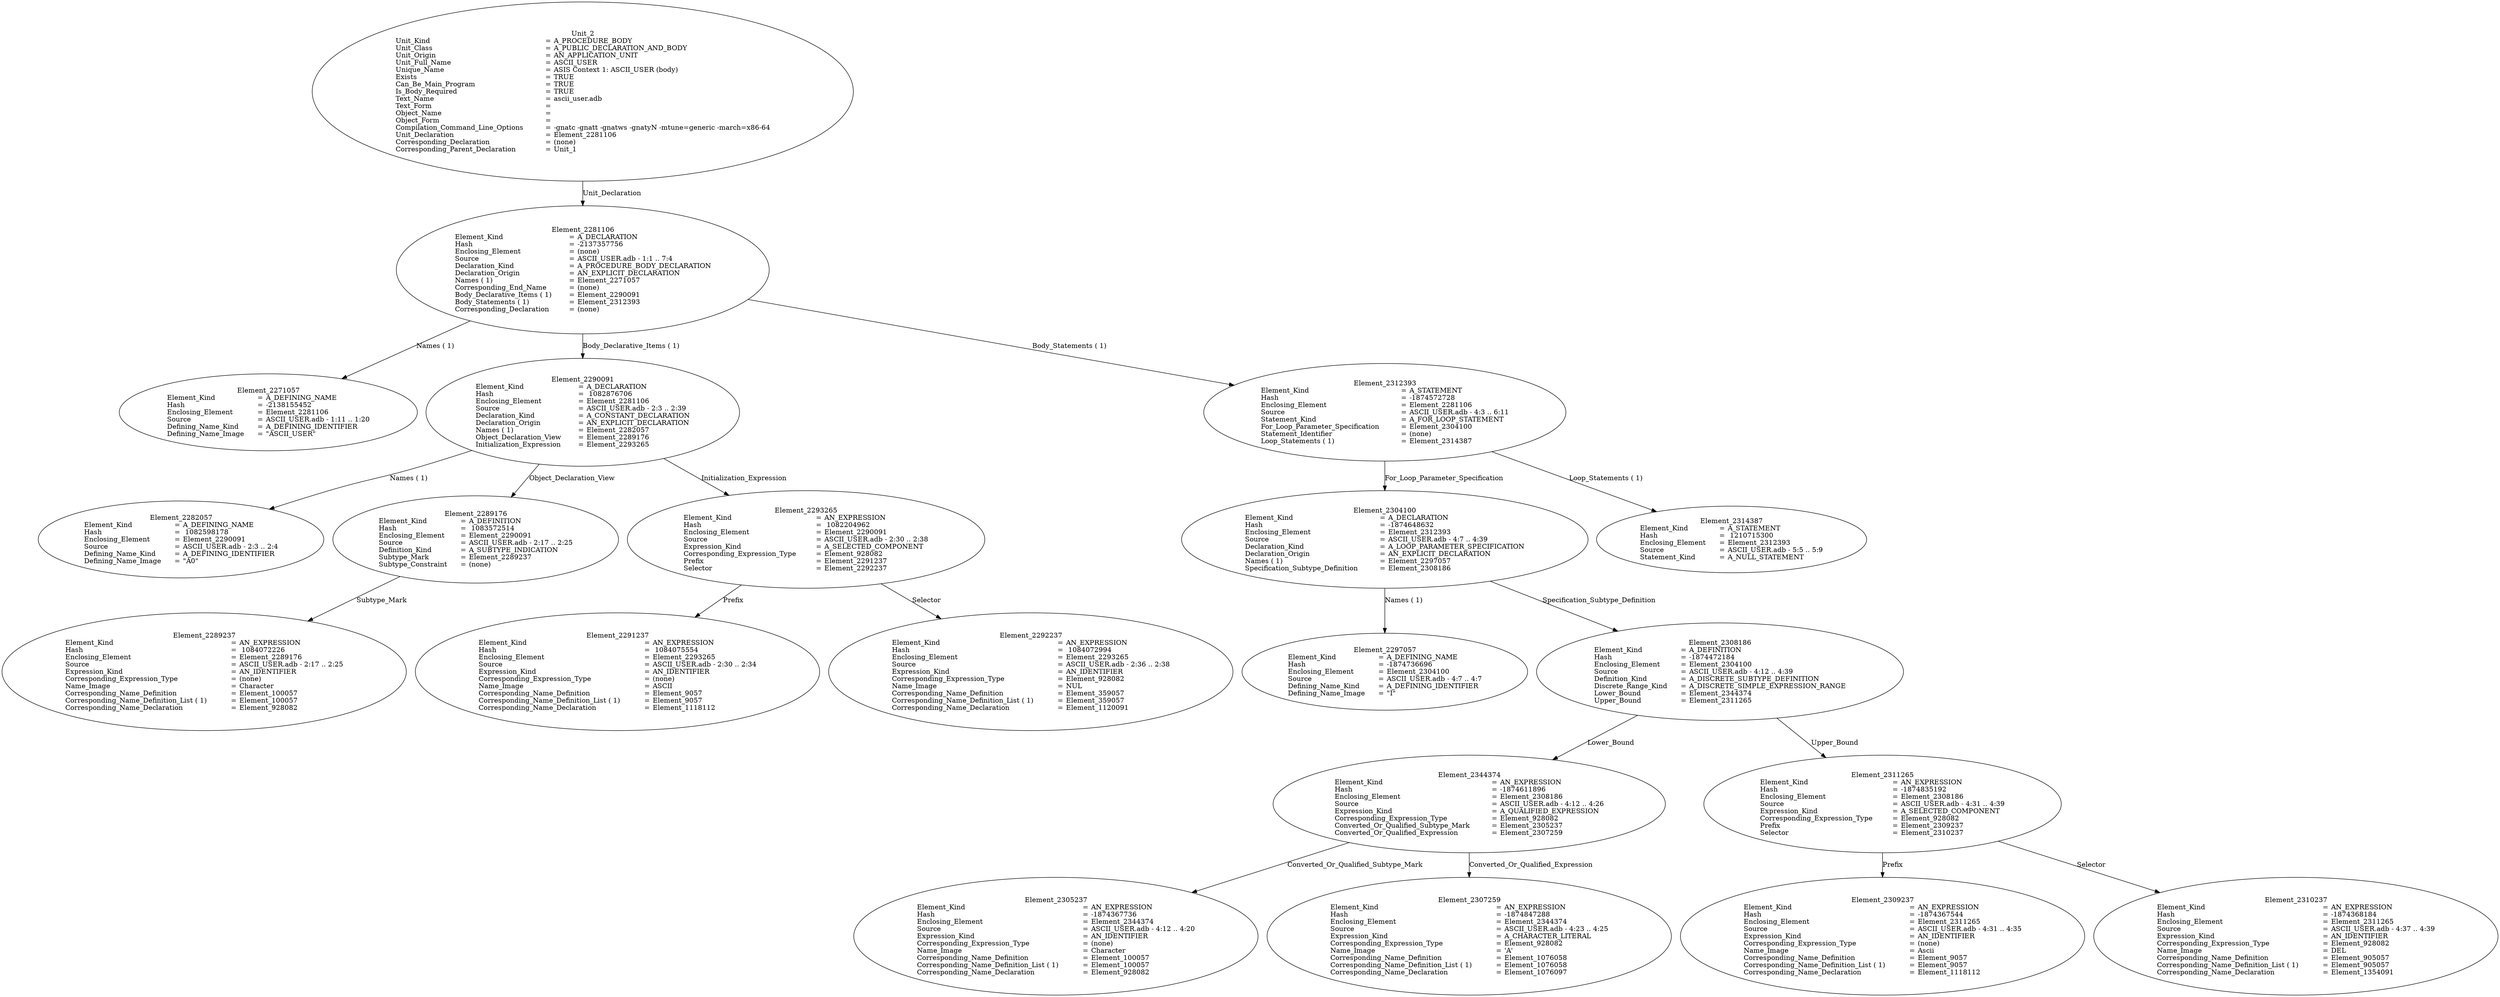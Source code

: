 digraph "ascii_user.adt" {
  Unit_2 -> Element_2281106
      [ label=Unit_Declaration ];
  Unit_2
      [ label=<<TABLE BORDER="0" CELLBORDER="0" CELLSPACING="0" CELLPADDING="0"> 
          <TR><TD COLSPAN="3">Unit_2</TD></TR>
          <TR><TD ALIGN="LEFT">Unit_Kind   </TD><TD> = </TD><TD ALIGN="LEFT">A_PROCEDURE_BODY</TD></TR>
          <TR><TD ALIGN="LEFT">Unit_Class   </TD><TD> = </TD><TD ALIGN="LEFT">A_PUBLIC_DECLARATION_AND_BODY</TD></TR>
          <TR><TD ALIGN="LEFT">Unit_Origin   </TD><TD> = </TD><TD ALIGN="LEFT">AN_APPLICATION_UNIT</TD></TR>
          <TR><TD ALIGN="LEFT">Unit_Full_Name    </TD><TD> = </TD><TD ALIGN="LEFT">ASCII_USER</TD></TR>
          <TR><TD ALIGN="LEFT">Unique_Name   </TD><TD> = </TD><TD ALIGN="LEFT">ASIS Context 1: ASCII_USER (body)</TD></TR>
          <TR><TD ALIGN="LEFT">Exists  </TD><TD> = </TD><TD ALIGN="LEFT">TRUE</TD></TR>
          <TR><TD ALIGN="LEFT">Can_Be_Main_Program     </TD><TD> = </TD><TD ALIGN="LEFT">TRUE</TD></TR>
          <TR><TD ALIGN="LEFT">Is_Body_Required     </TD><TD> = </TD><TD ALIGN="LEFT">TRUE</TD></TR>
          <TR><TD ALIGN="LEFT">Text_Name   </TD><TD> = </TD><TD ALIGN="LEFT">ascii_user.adb</TD></TR>
          <TR><TD ALIGN="LEFT">Text_Form   </TD><TD> = </TD><TD ALIGN="LEFT"></TD></TR>
          <TR><TD ALIGN="LEFT">Object_Name   </TD><TD> = </TD><TD ALIGN="LEFT"></TD></TR>
          <TR><TD ALIGN="LEFT">Object_Form   </TD><TD> = </TD><TD ALIGN="LEFT"></TD></TR>
          <TR><TD ALIGN="LEFT">Compilation_Command_Line_Options         </TD><TD> = </TD><TD ALIGN="LEFT">-gnatc -gnatt -gnatws -gnatyN -mtune=generic -march=x86-64</TD></TR>
          <TR><TD ALIGN="LEFT">Unit_Declaration     </TD><TD> = </TD><TD ALIGN="LEFT">Element_2281106</TD></TR>
          <TR><TD ALIGN="LEFT">Corresponding_Declaration       </TD><TD> = </TD><TD ALIGN="LEFT">(none)</TD></TR>
          <TR><TD ALIGN="LEFT">Corresponding_Parent_Declaration         </TD><TD> = </TD><TD ALIGN="LEFT">Unit_1</TD></TR>
          </TABLE>> ];
  Element_2281106 -> Element_2271057
      [ label="Names ( 1)" ];
  Element_2281106 -> Element_2290091
      [ label="Body_Declarative_Items ( 1)" ];
  Element_2281106 -> Element_2312393
      [ label="Body_Statements ( 1)" ];
  Element_2281106
      [ label=<<TABLE BORDER="0" CELLBORDER="0" CELLSPACING="0" CELLPADDING="0"> 
          <TR><TD COLSPAN="3">Element_2281106</TD></TR>
          <TR><TD ALIGN="LEFT">Element_Kind    </TD><TD> = </TD><TD ALIGN="LEFT">A_DECLARATION</TD></TR>
          <TR><TD ALIGN="LEFT">Hash  </TD><TD> = </TD><TD ALIGN="LEFT">-2137357756</TD></TR>
          <TR><TD ALIGN="LEFT">Enclosing_Element     </TD><TD> = </TD><TD ALIGN="LEFT">(none)</TD></TR>
          <TR><TD ALIGN="LEFT">Source  </TD><TD> = </TD><TD ALIGN="LEFT">ASCII_USER.adb - 1:1 .. 7:4</TD></TR>
          <TR><TD ALIGN="LEFT">Declaration_Kind     </TD><TD> = </TD><TD ALIGN="LEFT">A_PROCEDURE_BODY_DECLARATION</TD></TR>
          <TR><TD ALIGN="LEFT">Declaration_Origin     </TD><TD> = </TD><TD ALIGN="LEFT">AN_EXPLICIT_DECLARATION</TD></TR>
          <TR><TD ALIGN="LEFT">Names ( 1)   </TD><TD> = </TD><TD ALIGN="LEFT">Element_2271057</TD></TR>
          <TR><TD ALIGN="LEFT">Corresponding_End_Name      </TD><TD> = </TD><TD ALIGN="LEFT">(none)</TD></TR>
          <TR><TD ALIGN="LEFT">Body_Declarative_Items ( 1)       </TD><TD> = </TD><TD ALIGN="LEFT">Element_2290091</TD></TR>
          <TR><TD ALIGN="LEFT">Body_Statements ( 1)      </TD><TD> = </TD><TD ALIGN="LEFT">Element_2312393</TD></TR>
          <TR><TD ALIGN="LEFT">Corresponding_Declaration       </TD><TD> = </TD><TD ALIGN="LEFT">(none)</TD></TR>
          </TABLE>> ];
  Element_2271057
      [ label=<<TABLE BORDER="0" CELLBORDER="0" CELLSPACING="0" CELLPADDING="0"> 
          <TR><TD COLSPAN="3">Element_2271057</TD></TR>
          <TR><TD ALIGN="LEFT">Element_Kind    </TD><TD> = </TD><TD ALIGN="LEFT">A_DEFINING_NAME</TD></TR>
          <TR><TD ALIGN="LEFT">Hash  </TD><TD> = </TD><TD ALIGN="LEFT">-2138155452</TD></TR>
          <TR><TD ALIGN="LEFT">Enclosing_Element     </TD><TD> = </TD><TD ALIGN="LEFT">Element_2281106</TD></TR>
          <TR><TD ALIGN="LEFT">Source  </TD><TD> = </TD><TD ALIGN="LEFT">ASCII_USER.adb - 1:11 .. 1:20</TD></TR>
          <TR><TD ALIGN="LEFT">Defining_Name_Kind     </TD><TD> = </TD><TD ALIGN="LEFT">A_DEFINING_IDENTIFIER</TD></TR>
          <TR><TD ALIGN="LEFT">Defining_Name_Image     </TD><TD> = </TD><TD ALIGN="LEFT">"ASCII_USER"</TD></TR>
          </TABLE>> ];
  Element_2290091 -> Element_2282057
      [ label="Names ( 1)" ];
  Element_2290091 -> Element_2289176
      [ label=Object_Declaration_View ];
  Element_2290091 -> Element_2293265
      [ label=Initialization_Expression ];
  Element_2290091
      [ label=<<TABLE BORDER="0" CELLBORDER="0" CELLSPACING="0" CELLPADDING="0"> 
          <TR><TD COLSPAN="3">Element_2290091</TD></TR>
          <TR><TD ALIGN="LEFT">Element_Kind    </TD><TD> = </TD><TD ALIGN="LEFT">A_DECLARATION</TD></TR>
          <TR><TD ALIGN="LEFT">Hash  </TD><TD> = </TD><TD ALIGN="LEFT"> 1082876706</TD></TR>
          <TR><TD ALIGN="LEFT">Enclosing_Element     </TD><TD> = </TD><TD ALIGN="LEFT">Element_2281106</TD></TR>
          <TR><TD ALIGN="LEFT">Source  </TD><TD> = </TD><TD ALIGN="LEFT">ASCII_USER.adb - 2:3 .. 2:39</TD></TR>
          <TR><TD ALIGN="LEFT">Declaration_Kind     </TD><TD> = </TD><TD ALIGN="LEFT">A_CONSTANT_DECLARATION</TD></TR>
          <TR><TD ALIGN="LEFT">Declaration_Origin     </TD><TD> = </TD><TD ALIGN="LEFT">AN_EXPLICIT_DECLARATION</TD></TR>
          <TR><TD ALIGN="LEFT">Names ( 1)   </TD><TD> = </TD><TD ALIGN="LEFT">Element_2282057</TD></TR>
          <TR><TD ALIGN="LEFT">Object_Declaration_View      </TD><TD> = </TD><TD ALIGN="LEFT">Element_2289176</TD></TR>
          <TR><TD ALIGN="LEFT">Initialization_Expression       </TD><TD> = </TD><TD ALIGN="LEFT">Element_2293265</TD></TR>
          </TABLE>> ];
  Element_2282057
      [ label=<<TABLE BORDER="0" CELLBORDER="0" CELLSPACING="0" CELLPADDING="0"> 
          <TR><TD COLSPAN="3">Element_2282057</TD></TR>
          <TR><TD ALIGN="LEFT">Element_Kind    </TD><TD> = </TD><TD ALIGN="LEFT">A_DEFINING_NAME</TD></TR>
          <TR><TD ALIGN="LEFT">Hash  </TD><TD> = </TD><TD ALIGN="LEFT"> 1082598178</TD></TR>
          <TR><TD ALIGN="LEFT">Enclosing_Element     </TD><TD> = </TD><TD ALIGN="LEFT">Element_2290091</TD></TR>
          <TR><TD ALIGN="LEFT">Source  </TD><TD> = </TD><TD ALIGN="LEFT">ASCII_USER.adb - 2:3 .. 2:4</TD></TR>
          <TR><TD ALIGN="LEFT">Defining_Name_Kind     </TD><TD> = </TD><TD ALIGN="LEFT">A_DEFINING_IDENTIFIER</TD></TR>
          <TR><TD ALIGN="LEFT">Defining_Name_Image     </TD><TD> = </TD><TD ALIGN="LEFT">"A0"</TD></TR>
          </TABLE>> ];
  Element_2289176 -> Element_2289237
      [ label=Subtype_Mark ];
  Element_2289176
      [ label=<<TABLE BORDER="0" CELLBORDER="0" CELLSPACING="0" CELLPADDING="0"> 
          <TR><TD COLSPAN="3">Element_2289176</TD></TR>
          <TR><TD ALIGN="LEFT">Element_Kind    </TD><TD> = </TD><TD ALIGN="LEFT">A_DEFINITION</TD></TR>
          <TR><TD ALIGN="LEFT">Hash  </TD><TD> = </TD><TD ALIGN="LEFT"> 1083572514</TD></TR>
          <TR><TD ALIGN="LEFT">Enclosing_Element     </TD><TD> = </TD><TD ALIGN="LEFT">Element_2290091</TD></TR>
          <TR><TD ALIGN="LEFT">Source  </TD><TD> = </TD><TD ALIGN="LEFT">ASCII_USER.adb - 2:17 .. 2:25</TD></TR>
          <TR><TD ALIGN="LEFT">Definition_Kind    </TD><TD> = </TD><TD ALIGN="LEFT">A_SUBTYPE_INDICATION</TD></TR>
          <TR><TD ALIGN="LEFT">Subtype_Mark    </TD><TD> = </TD><TD ALIGN="LEFT">Element_2289237</TD></TR>
          <TR><TD ALIGN="LEFT">Subtype_Constraint     </TD><TD> = </TD><TD ALIGN="LEFT">(none)</TD></TR>
          </TABLE>> ];
  Element_2289237
      [ label=<<TABLE BORDER="0" CELLBORDER="0" CELLSPACING="0" CELLPADDING="0"> 
          <TR><TD COLSPAN="3">Element_2289237</TD></TR>
          <TR><TD ALIGN="LEFT">Element_Kind    </TD><TD> = </TD><TD ALIGN="LEFT">AN_EXPRESSION</TD></TR>
          <TR><TD ALIGN="LEFT">Hash  </TD><TD> = </TD><TD ALIGN="LEFT"> 1084072226</TD></TR>
          <TR><TD ALIGN="LEFT">Enclosing_Element     </TD><TD> = </TD><TD ALIGN="LEFT">Element_2289176</TD></TR>
          <TR><TD ALIGN="LEFT">Source  </TD><TD> = </TD><TD ALIGN="LEFT">ASCII_USER.adb - 2:17 .. 2:25</TD></TR>
          <TR><TD ALIGN="LEFT">Expression_Kind    </TD><TD> = </TD><TD ALIGN="LEFT">AN_IDENTIFIER</TD></TR>
          <TR><TD ALIGN="LEFT">Corresponding_Expression_Type        </TD><TD> = </TD><TD ALIGN="LEFT">(none)</TD></TR>
          <TR><TD ALIGN="LEFT">Name_Image   </TD><TD> = </TD><TD ALIGN="LEFT">Character</TD></TR>
          <TR><TD ALIGN="LEFT">Corresponding_Name_Definition        </TD><TD> = </TD><TD ALIGN="LEFT">Element_100057</TD></TR>
          <TR><TD ALIGN="LEFT">Corresponding_Name_Definition_List ( 1)          </TD><TD> = </TD><TD ALIGN="LEFT">Element_100057</TD></TR>
          <TR><TD ALIGN="LEFT">Corresponding_Name_Declaration        </TD><TD> = </TD><TD ALIGN="LEFT">Element_928082</TD></TR>
          </TABLE>> ];
  Element_2293265 -> Element_2291237
      [ label=Prefix ];
  Element_2293265 -> Element_2292237
      [ label=Selector ];
  Element_2293265
      [ label=<<TABLE BORDER="0" CELLBORDER="0" CELLSPACING="0" CELLPADDING="0"> 
          <TR><TD COLSPAN="3">Element_2293265</TD></TR>
          <TR><TD ALIGN="LEFT">Element_Kind    </TD><TD> = </TD><TD ALIGN="LEFT">AN_EXPRESSION</TD></TR>
          <TR><TD ALIGN="LEFT">Hash  </TD><TD> = </TD><TD ALIGN="LEFT"> 1082204962</TD></TR>
          <TR><TD ALIGN="LEFT">Enclosing_Element     </TD><TD> = </TD><TD ALIGN="LEFT">Element_2290091</TD></TR>
          <TR><TD ALIGN="LEFT">Source  </TD><TD> = </TD><TD ALIGN="LEFT">ASCII_USER.adb - 2:30 .. 2:38</TD></TR>
          <TR><TD ALIGN="LEFT">Expression_Kind    </TD><TD> = </TD><TD ALIGN="LEFT">A_SELECTED_COMPONENT</TD></TR>
          <TR><TD ALIGN="LEFT">Corresponding_Expression_Type        </TD><TD> = </TD><TD ALIGN="LEFT">Element_928082</TD></TR>
          <TR><TD ALIGN="LEFT">Prefix  </TD><TD> = </TD><TD ALIGN="LEFT">Element_2291237</TD></TR>
          <TR><TD ALIGN="LEFT">Selector   </TD><TD> = </TD><TD ALIGN="LEFT">Element_2292237</TD></TR>
          </TABLE>> ];
  Element_2291237
      [ label=<<TABLE BORDER="0" CELLBORDER="0" CELLSPACING="0" CELLPADDING="0"> 
          <TR><TD COLSPAN="3">Element_2291237</TD></TR>
          <TR><TD ALIGN="LEFT">Element_Kind    </TD><TD> = </TD><TD ALIGN="LEFT">AN_EXPRESSION</TD></TR>
          <TR><TD ALIGN="LEFT">Hash  </TD><TD> = </TD><TD ALIGN="LEFT"> 1084075554</TD></TR>
          <TR><TD ALIGN="LEFT">Enclosing_Element     </TD><TD> = </TD><TD ALIGN="LEFT">Element_2293265</TD></TR>
          <TR><TD ALIGN="LEFT">Source  </TD><TD> = </TD><TD ALIGN="LEFT">ASCII_USER.adb - 2:30 .. 2:34</TD></TR>
          <TR><TD ALIGN="LEFT">Expression_Kind    </TD><TD> = </TD><TD ALIGN="LEFT">AN_IDENTIFIER</TD></TR>
          <TR><TD ALIGN="LEFT">Corresponding_Expression_Type        </TD><TD> = </TD><TD ALIGN="LEFT">(none)</TD></TR>
          <TR><TD ALIGN="LEFT">Name_Image   </TD><TD> = </TD><TD ALIGN="LEFT">ASCII</TD></TR>
          <TR><TD ALIGN="LEFT">Corresponding_Name_Definition        </TD><TD> = </TD><TD ALIGN="LEFT">Element_9057</TD></TR>
          <TR><TD ALIGN="LEFT">Corresponding_Name_Definition_List ( 1)          </TD><TD> = </TD><TD ALIGN="LEFT">Element_9057</TD></TR>
          <TR><TD ALIGN="LEFT">Corresponding_Name_Declaration        </TD><TD> = </TD><TD ALIGN="LEFT">Element_1118112</TD></TR>
          </TABLE>> ];
  Element_2292237
      [ label=<<TABLE BORDER="0" CELLBORDER="0" CELLSPACING="0" CELLPADDING="0"> 
          <TR><TD COLSPAN="3">Element_2292237</TD></TR>
          <TR><TD ALIGN="LEFT">Element_Kind    </TD><TD> = </TD><TD ALIGN="LEFT">AN_EXPRESSION</TD></TR>
          <TR><TD ALIGN="LEFT">Hash  </TD><TD> = </TD><TD ALIGN="LEFT"> 1084072994</TD></TR>
          <TR><TD ALIGN="LEFT">Enclosing_Element     </TD><TD> = </TD><TD ALIGN="LEFT">Element_2293265</TD></TR>
          <TR><TD ALIGN="LEFT">Source  </TD><TD> = </TD><TD ALIGN="LEFT">ASCII_USER.adb - 2:36 .. 2:38</TD></TR>
          <TR><TD ALIGN="LEFT">Expression_Kind    </TD><TD> = </TD><TD ALIGN="LEFT">AN_IDENTIFIER</TD></TR>
          <TR><TD ALIGN="LEFT">Corresponding_Expression_Type        </TD><TD> = </TD><TD ALIGN="LEFT">Element_928082</TD></TR>
          <TR><TD ALIGN="LEFT">Name_Image   </TD><TD> = </TD><TD ALIGN="LEFT">NUL</TD></TR>
          <TR><TD ALIGN="LEFT">Corresponding_Name_Definition        </TD><TD> = </TD><TD ALIGN="LEFT">Element_359057</TD></TR>
          <TR><TD ALIGN="LEFT">Corresponding_Name_Definition_List ( 1)          </TD><TD> = </TD><TD ALIGN="LEFT">Element_359057</TD></TR>
          <TR><TD ALIGN="LEFT">Corresponding_Name_Declaration        </TD><TD> = </TD><TD ALIGN="LEFT">Element_1120091</TD></TR>
          </TABLE>> ];
  Element_2312393 -> Element_2304100
      [ label=For_Loop_Parameter_Specification ];
  Element_2312393 -> Element_2314387
      [ label="Loop_Statements ( 1)" ];
  Element_2312393
      [ label=<<TABLE BORDER="0" CELLBORDER="0" CELLSPACING="0" CELLPADDING="0"> 
          <TR><TD COLSPAN="3">Element_2312393</TD></TR>
          <TR><TD ALIGN="LEFT">Element_Kind    </TD><TD> = </TD><TD ALIGN="LEFT">A_STATEMENT</TD></TR>
          <TR><TD ALIGN="LEFT">Hash  </TD><TD> = </TD><TD ALIGN="LEFT">-1874572728</TD></TR>
          <TR><TD ALIGN="LEFT">Enclosing_Element     </TD><TD> = </TD><TD ALIGN="LEFT">Element_2281106</TD></TR>
          <TR><TD ALIGN="LEFT">Source  </TD><TD> = </TD><TD ALIGN="LEFT">ASCII_USER.adb - 4:3 .. 6:11</TD></TR>
          <TR><TD ALIGN="LEFT">Statement_Kind    </TD><TD> = </TD><TD ALIGN="LEFT">A_FOR_LOOP_STATEMENT</TD></TR>
          <TR><TD ALIGN="LEFT">For_Loop_Parameter_Specification         </TD><TD> = </TD><TD ALIGN="LEFT">Element_2304100</TD></TR>
          <TR><TD ALIGN="LEFT">Statement_Identifier      </TD><TD> = </TD><TD ALIGN="LEFT">(none)</TD></TR>
          <TR><TD ALIGN="LEFT">Loop_Statements ( 1)      </TD><TD> = </TD><TD ALIGN="LEFT">Element_2314387</TD></TR>
          </TABLE>> ];
  Element_2304100 -> Element_2297057
      [ label="Names ( 1)" ];
  Element_2304100 -> Element_2308186
      [ label=Specification_Subtype_Definition ];
  Element_2304100
      [ label=<<TABLE BORDER="0" CELLBORDER="0" CELLSPACING="0" CELLPADDING="0"> 
          <TR><TD COLSPAN="3">Element_2304100</TD></TR>
          <TR><TD ALIGN="LEFT">Element_Kind    </TD><TD> = </TD><TD ALIGN="LEFT">A_DECLARATION</TD></TR>
          <TR><TD ALIGN="LEFT">Hash  </TD><TD> = </TD><TD ALIGN="LEFT">-1874648632</TD></TR>
          <TR><TD ALIGN="LEFT">Enclosing_Element     </TD><TD> = </TD><TD ALIGN="LEFT">Element_2312393</TD></TR>
          <TR><TD ALIGN="LEFT">Source  </TD><TD> = </TD><TD ALIGN="LEFT">ASCII_USER.adb - 4:7 .. 4:39</TD></TR>
          <TR><TD ALIGN="LEFT">Declaration_Kind     </TD><TD> = </TD><TD ALIGN="LEFT">A_LOOP_PARAMETER_SPECIFICATION</TD></TR>
          <TR><TD ALIGN="LEFT">Declaration_Origin     </TD><TD> = </TD><TD ALIGN="LEFT">AN_EXPLICIT_DECLARATION</TD></TR>
          <TR><TD ALIGN="LEFT">Names ( 1)   </TD><TD> = </TD><TD ALIGN="LEFT">Element_2297057</TD></TR>
          <TR><TD ALIGN="LEFT">Specification_Subtype_Definition         </TD><TD> = </TD><TD ALIGN="LEFT">Element_2308186</TD></TR>
          </TABLE>> ];
  Element_2297057
      [ label=<<TABLE BORDER="0" CELLBORDER="0" CELLSPACING="0" CELLPADDING="0"> 
          <TR><TD COLSPAN="3">Element_2297057</TD></TR>
          <TR><TD ALIGN="LEFT">Element_Kind    </TD><TD> = </TD><TD ALIGN="LEFT">A_DEFINING_NAME</TD></TR>
          <TR><TD ALIGN="LEFT">Hash  </TD><TD> = </TD><TD ALIGN="LEFT">-1874736696</TD></TR>
          <TR><TD ALIGN="LEFT">Enclosing_Element     </TD><TD> = </TD><TD ALIGN="LEFT">Element_2304100</TD></TR>
          <TR><TD ALIGN="LEFT">Source  </TD><TD> = </TD><TD ALIGN="LEFT">ASCII_USER.adb - 4:7 .. 4:7</TD></TR>
          <TR><TD ALIGN="LEFT">Defining_Name_Kind     </TD><TD> = </TD><TD ALIGN="LEFT">A_DEFINING_IDENTIFIER</TD></TR>
          <TR><TD ALIGN="LEFT">Defining_Name_Image     </TD><TD> = </TD><TD ALIGN="LEFT">"I"</TD></TR>
          </TABLE>> ];
  Element_2308186 -> Element_2344374
      [ label=Lower_Bound ];
  Element_2308186 -> Element_2311265
      [ label=Upper_Bound ];
  Element_2308186
      [ label=<<TABLE BORDER="0" CELLBORDER="0" CELLSPACING="0" CELLPADDING="0"> 
          <TR><TD COLSPAN="3">Element_2308186</TD></TR>
          <TR><TD ALIGN="LEFT">Element_Kind    </TD><TD> = </TD><TD ALIGN="LEFT">A_DEFINITION</TD></TR>
          <TR><TD ALIGN="LEFT">Hash  </TD><TD> = </TD><TD ALIGN="LEFT">-1874472184</TD></TR>
          <TR><TD ALIGN="LEFT">Enclosing_Element     </TD><TD> = </TD><TD ALIGN="LEFT">Element_2304100</TD></TR>
          <TR><TD ALIGN="LEFT">Source  </TD><TD> = </TD><TD ALIGN="LEFT">ASCII_USER.adb - 4:12 .. 4:39</TD></TR>
          <TR><TD ALIGN="LEFT">Definition_Kind    </TD><TD> = </TD><TD ALIGN="LEFT">A_DISCRETE_SUBTYPE_DEFINITION</TD></TR>
          <TR><TD ALIGN="LEFT">Discrete_Range_Kind     </TD><TD> = </TD><TD ALIGN="LEFT">A_DISCRETE_SIMPLE_EXPRESSION_RANGE</TD></TR>
          <TR><TD ALIGN="LEFT">Lower_Bound   </TD><TD> = </TD><TD ALIGN="LEFT">Element_2344374</TD></TR>
          <TR><TD ALIGN="LEFT">Upper_Bound   </TD><TD> = </TD><TD ALIGN="LEFT">Element_2311265</TD></TR>
          </TABLE>> ];
  Element_2344374 -> Element_2305237
      [ label=Converted_Or_Qualified_Subtype_Mark ];
  Element_2344374 -> Element_2307259
      [ label=Converted_Or_Qualified_Expression ];
  Element_2344374
      [ label=<<TABLE BORDER="0" CELLBORDER="0" CELLSPACING="0" CELLPADDING="0"> 
          <TR><TD COLSPAN="3">Element_2344374</TD></TR>
          <TR><TD ALIGN="LEFT">Element_Kind    </TD><TD> = </TD><TD ALIGN="LEFT">AN_EXPRESSION</TD></TR>
          <TR><TD ALIGN="LEFT">Hash  </TD><TD> = </TD><TD ALIGN="LEFT">-1874611896</TD></TR>
          <TR><TD ALIGN="LEFT">Enclosing_Element     </TD><TD> = </TD><TD ALIGN="LEFT">Element_2308186</TD></TR>
          <TR><TD ALIGN="LEFT">Source  </TD><TD> = </TD><TD ALIGN="LEFT">ASCII_USER.adb - 4:12 .. 4:26</TD></TR>
          <TR><TD ALIGN="LEFT">Expression_Kind    </TD><TD> = </TD><TD ALIGN="LEFT">A_QUALIFIED_EXPRESSION</TD></TR>
          <TR><TD ALIGN="LEFT">Corresponding_Expression_Type        </TD><TD> = </TD><TD ALIGN="LEFT">Element_928082</TD></TR>
          <TR><TD ALIGN="LEFT">Converted_Or_Qualified_Subtype_Mark         </TD><TD> = </TD><TD ALIGN="LEFT">Element_2305237</TD></TR>
          <TR><TD ALIGN="LEFT">Converted_Or_Qualified_Expression         </TD><TD> = </TD><TD ALIGN="LEFT">Element_2307259</TD></TR>
          </TABLE>> ];
  Element_2305237
      [ label=<<TABLE BORDER="0" CELLBORDER="0" CELLSPACING="0" CELLPADDING="0"> 
          <TR><TD COLSPAN="3">Element_2305237</TD></TR>
          <TR><TD ALIGN="LEFT">Element_Kind    </TD><TD> = </TD><TD ALIGN="LEFT">AN_EXPRESSION</TD></TR>
          <TR><TD ALIGN="LEFT">Hash  </TD><TD> = </TD><TD ALIGN="LEFT">-1874367736</TD></TR>
          <TR><TD ALIGN="LEFT">Enclosing_Element     </TD><TD> = </TD><TD ALIGN="LEFT">Element_2344374</TD></TR>
          <TR><TD ALIGN="LEFT">Source  </TD><TD> = </TD><TD ALIGN="LEFT">ASCII_USER.adb - 4:12 .. 4:20</TD></TR>
          <TR><TD ALIGN="LEFT">Expression_Kind    </TD><TD> = </TD><TD ALIGN="LEFT">AN_IDENTIFIER</TD></TR>
          <TR><TD ALIGN="LEFT">Corresponding_Expression_Type        </TD><TD> = </TD><TD ALIGN="LEFT">(none)</TD></TR>
          <TR><TD ALIGN="LEFT">Name_Image   </TD><TD> = </TD><TD ALIGN="LEFT">Character</TD></TR>
          <TR><TD ALIGN="LEFT">Corresponding_Name_Definition        </TD><TD> = </TD><TD ALIGN="LEFT">Element_100057</TD></TR>
          <TR><TD ALIGN="LEFT">Corresponding_Name_Definition_List ( 1)          </TD><TD> = </TD><TD ALIGN="LEFT">Element_100057</TD></TR>
          <TR><TD ALIGN="LEFT">Corresponding_Name_Declaration        </TD><TD> = </TD><TD ALIGN="LEFT">Element_928082</TD></TR>
          </TABLE>> ];
  Element_2307259
      [ label=<<TABLE BORDER="0" CELLBORDER="0" CELLSPACING="0" CELLPADDING="0"> 
          <TR><TD COLSPAN="3">Element_2307259</TD></TR>
          <TR><TD ALIGN="LEFT">Element_Kind    </TD><TD> = </TD><TD ALIGN="LEFT">AN_EXPRESSION</TD></TR>
          <TR><TD ALIGN="LEFT">Hash  </TD><TD> = </TD><TD ALIGN="LEFT">-1874847288</TD></TR>
          <TR><TD ALIGN="LEFT">Enclosing_Element     </TD><TD> = </TD><TD ALIGN="LEFT">Element_2344374</TD></TR>
          <TR><TD ALIGN="LEFT">Source  </TD><TD> = </TD><TD ALIGN="LEFT">ASCII_USER.adb - 4:23 .. 4:25</TD></TR>
          <TR><TD ALIGN="LEFT">Expression_Kind    </TD><TD> = </TD><TD ALIGN="LEFT">A_CHARACTER_LITERAL</TD></TR>
          <TR><TD ALIGN="LEFT">Corresponding_Expression_Type        </TD><TD> = </TD><TD ALIGN="LEFT">Element_928082</TD></TR>
          <TR><TD ALIGN="LEFT">Name_Image   </TD><TD> = </TD><TD ALIGN="LEFT">'A'</TD></TR>
          <TR><TD ALIGN="LEFT">Corresponding_Name_Definition        </TD><TD> = </TD><TD ALIGN="LEFT">Element_1076058</TD></TR>
          <TR><TD ALIGN="LEFT">Corresponding_Name_Definition_List ( 1)          </TD><TD> = </TD><TD ALIGN="LEFT">Element_1076058</TD></TR>
          <TR><TD ALIGN="LEFT">Corresponding_Name_Declaration        </TD><TD> = </TD><TD ALIGN="LEFT">Element_1076097</TD></TR>
          </TABLE>> ];
  Element_2311265 -> Element_2309237
      [ label=Prefix ];
  Element_2311265 -> Element_2310237
      [ label=Selector ];
  Element_2311265
      [ label=<<TABLE BORDER="0" CELLBORDER="0" CELLSPACING="0" CELLPADDING="0"> 
          <TR><TD COLSPAN="3">Element_2311265</TD></TR>
          <TR><TD ALIGN="LEFT">Element_Kind    </TD><TD> = </TD><TD ALIGN="LEFT">AN_EXPRESSION</TD></TR>
          <TR><TD ALIGN="LEFT">Hash  </TD><TD> = </TD><TD ALIGN="LEFT">-1874835192</TD></TR>
          <TR><TD ALIGN="LEFT">Enclosing_Element     </TD><TD> = </TD><TD ALIGN="LEFT">Element_2308186</TD></TR>
          <TR><TD ALIGN="LEFT">Source  </TD><TD> = </TD><TD ALIGN="LEFT">ASCII_USER.adb - 4:31 .. 4:39</TD></TR>
          <TR><TD ALIGN="LEFT">Expression_Kind    </TD><TD> = </TD><TD ALIGN="LEFT">A_SELECTED_COMPONENT</TD></TR>
          <TR><TD ALIGN="LEFT">Corresponding_Expression_Type        </TD><TD> = </TD><TD ALIGN="LEFT">Element_928082</TD></TR>
          <TR><TD ALIGN="LEFT">Prefix  </TD><TD> = </TD><TD ALIGN="LEFT">Element_2309237</TD></TR>
          <TR><TD ALIGN="LEFT">Selector   </TD><TD> = </TD><TD ALIGN="LEFT">Element_2310237</TD></TR>
          </TABLE>> ];
  Element_2309237
      [ label=<<TABLE BORDER="0" CELLBORDER="0" CELLSPACING="0" CELLPADDING="0"> 
          <TR><TD COLSPAN="3">Element_2309237</TD></TR>
          <TR><TD ALIGN="LEFT">Element_Kind    </TD><TD> = </TD><TD ALIGN="LEFT">AN_EXPRESSION</TD></TR>
          <TR><TD ALIGN="LEFT">Hash  </TD><TD> = </TD><TD ALIGN="LEFT">-1874367544</TD></TR>
          <TR><TD ALIGN="LEFT">Enclosing_Element     </TD><TD> = </TD><TD ALIGN="LEFT">Element_2311265</TD></TR>
          <TR><TD ALIGN="LEFT">Source  </TD><TD> = </TD><TD ALIGN="LEFT">ASCII_USER.adb - 4:31 .. 4:35</TD></TR>
          <TR><TD ALIGN="LEFT">Expression_Kind    </TD><TD> = </TD><TD ALIGN="LEFT">AN_IDENTIFIER</TD></TR>
          <TR><TD ALIGN="LEFT">Corresponding_Expression_Type        </TD><TD> = </TD><TD ALIGN="LEFT">(none)</TD></TR>
          <TR><TD ALIGN="LEFT">Name_Image   </TD><TD> = </TD><TD ALIGN="LEFT">Ascii</TD></TR>
          <TR><TD ALIGN="LEFT">Corresponding_Name_Definition        </TD><TD> = </TD><TD ALIGN="LEFT">Element_9057</TD></TR>
          <TR><TD ALIGN="LEFT">Corresponding_Name_Definition_List ( 1)          </TD><TD> = </TD><TD ALIGN="LEFT">Element_9057</TD></TR>
          <TR><TD ALIGN="LEFT">Corresponding_Name_Declaration        </TD><TD> = </TD><TD ALIGN="LEFT">Element_1118112</TD></TR>
          </TABLE>> ];
  Element_2310237
      [ label=<<TABLE BORDER="0" CELLBORDER="0" CELLSPACING="0" CELLPADDING="0"> 
          <TR><TD COLSPAN="3">Element_2310237</TD></TR>
          <TR><TD ALIGN="LEFT">Element_Kind    </TD><TD> = </TD><TD ALIGN="LEFT">AN_EXPRESSION</TD></TR>
          <TR><TD ALIGN="LEFT">Hash  </TD><TD> = </TD><TD ALIGN="LEFT">-1874368184</TD></TR>
          <TR><TD ALIGN="LEFT">Enclosing_Element     </TD><TD> = </TD><TD ALIGN="LEFT">Element_2311265</TD></TR>
          <TR><TD ALIGN="LEFT">Source  </TD><TD> = </TD><TD ALIGN="LEFT">ASCII_USER.adb - 4:37 .. 4:39</TD></TR>
          <TR><TD ALIGN="LEFT">Expression_Kind    </TD><TD> = </TD><TD ALIGN="LEFT">AN_IDENTIFIER</TD></TR>
          <TR><TD ALIGN="LEFT">Corresponding_Expression_Type        </TD><TD> = </TD><TD ALIGN="LEFT">Element_928082</TD></TR>
          <TR><TD ALIGN="LEFT">Name_Image   </TD><TD> = </TD><TD ALIGN="LEFT">DEL</TD></TR>
          <TR><TD ALIGN="LEFT">Corresponding_Name_Definition        </TD><TD> = </TD><TD ALIGN="LEFT">Element_905057</TD></TR>
          <TR><TD ALIGN="LEFT">Corresponding_Name_Definition_List ( 1)          </TD><TD> = </TD><TD ALIGN="LEFT">Element_905057</TD></TR>
          <TR><TD ALIGN="LEFT">Corresponding_Name_Declaration        </TD><TD> = </TD><TD ALIGN="LEFT">Element_1354091</TD></TR>
          </TABLE>> ];
  Element_2314387
      [ label=<<TABLE BORDER="0" CELLBORDER="0" CELLSPACING="0" CELLPADDING="0"> 
          <TR><TD COLSPAN="3">Element_2314387</TD></TR>
          <TR><TD ALIGN="LEFT">Element_Kind    </TD><TD> = </TD><TD ALIGN="LEFT">A_STATEMENT</TD></TR>
          <TR><TD ALIGN="LEFT">Hash  </TD><TD> = </TD><TD ALIGN="LEFT"> 1210715300</TD></TR>
          <TR><TD ALIGN="LEFT">Enclosing_Element     </TD><TD> = </TD><TD ALIGN="LEFT">Element_2312393</TD></TR>
          <TR><TD ALIGN="LEFT">Source  </TD><TD> = </TD><TD ALIGN="LEFT">ASCII_USER.adb - 5:5 .. 5:9</TD></TR>
          <TR><TD ALIGN="LEFT">Statement_Kind    </TD><TD> = </TD><TD ALIGN="LEFT">A_NULL_STATEMENT</TD></TR>
          </TABLE>> ]
}
